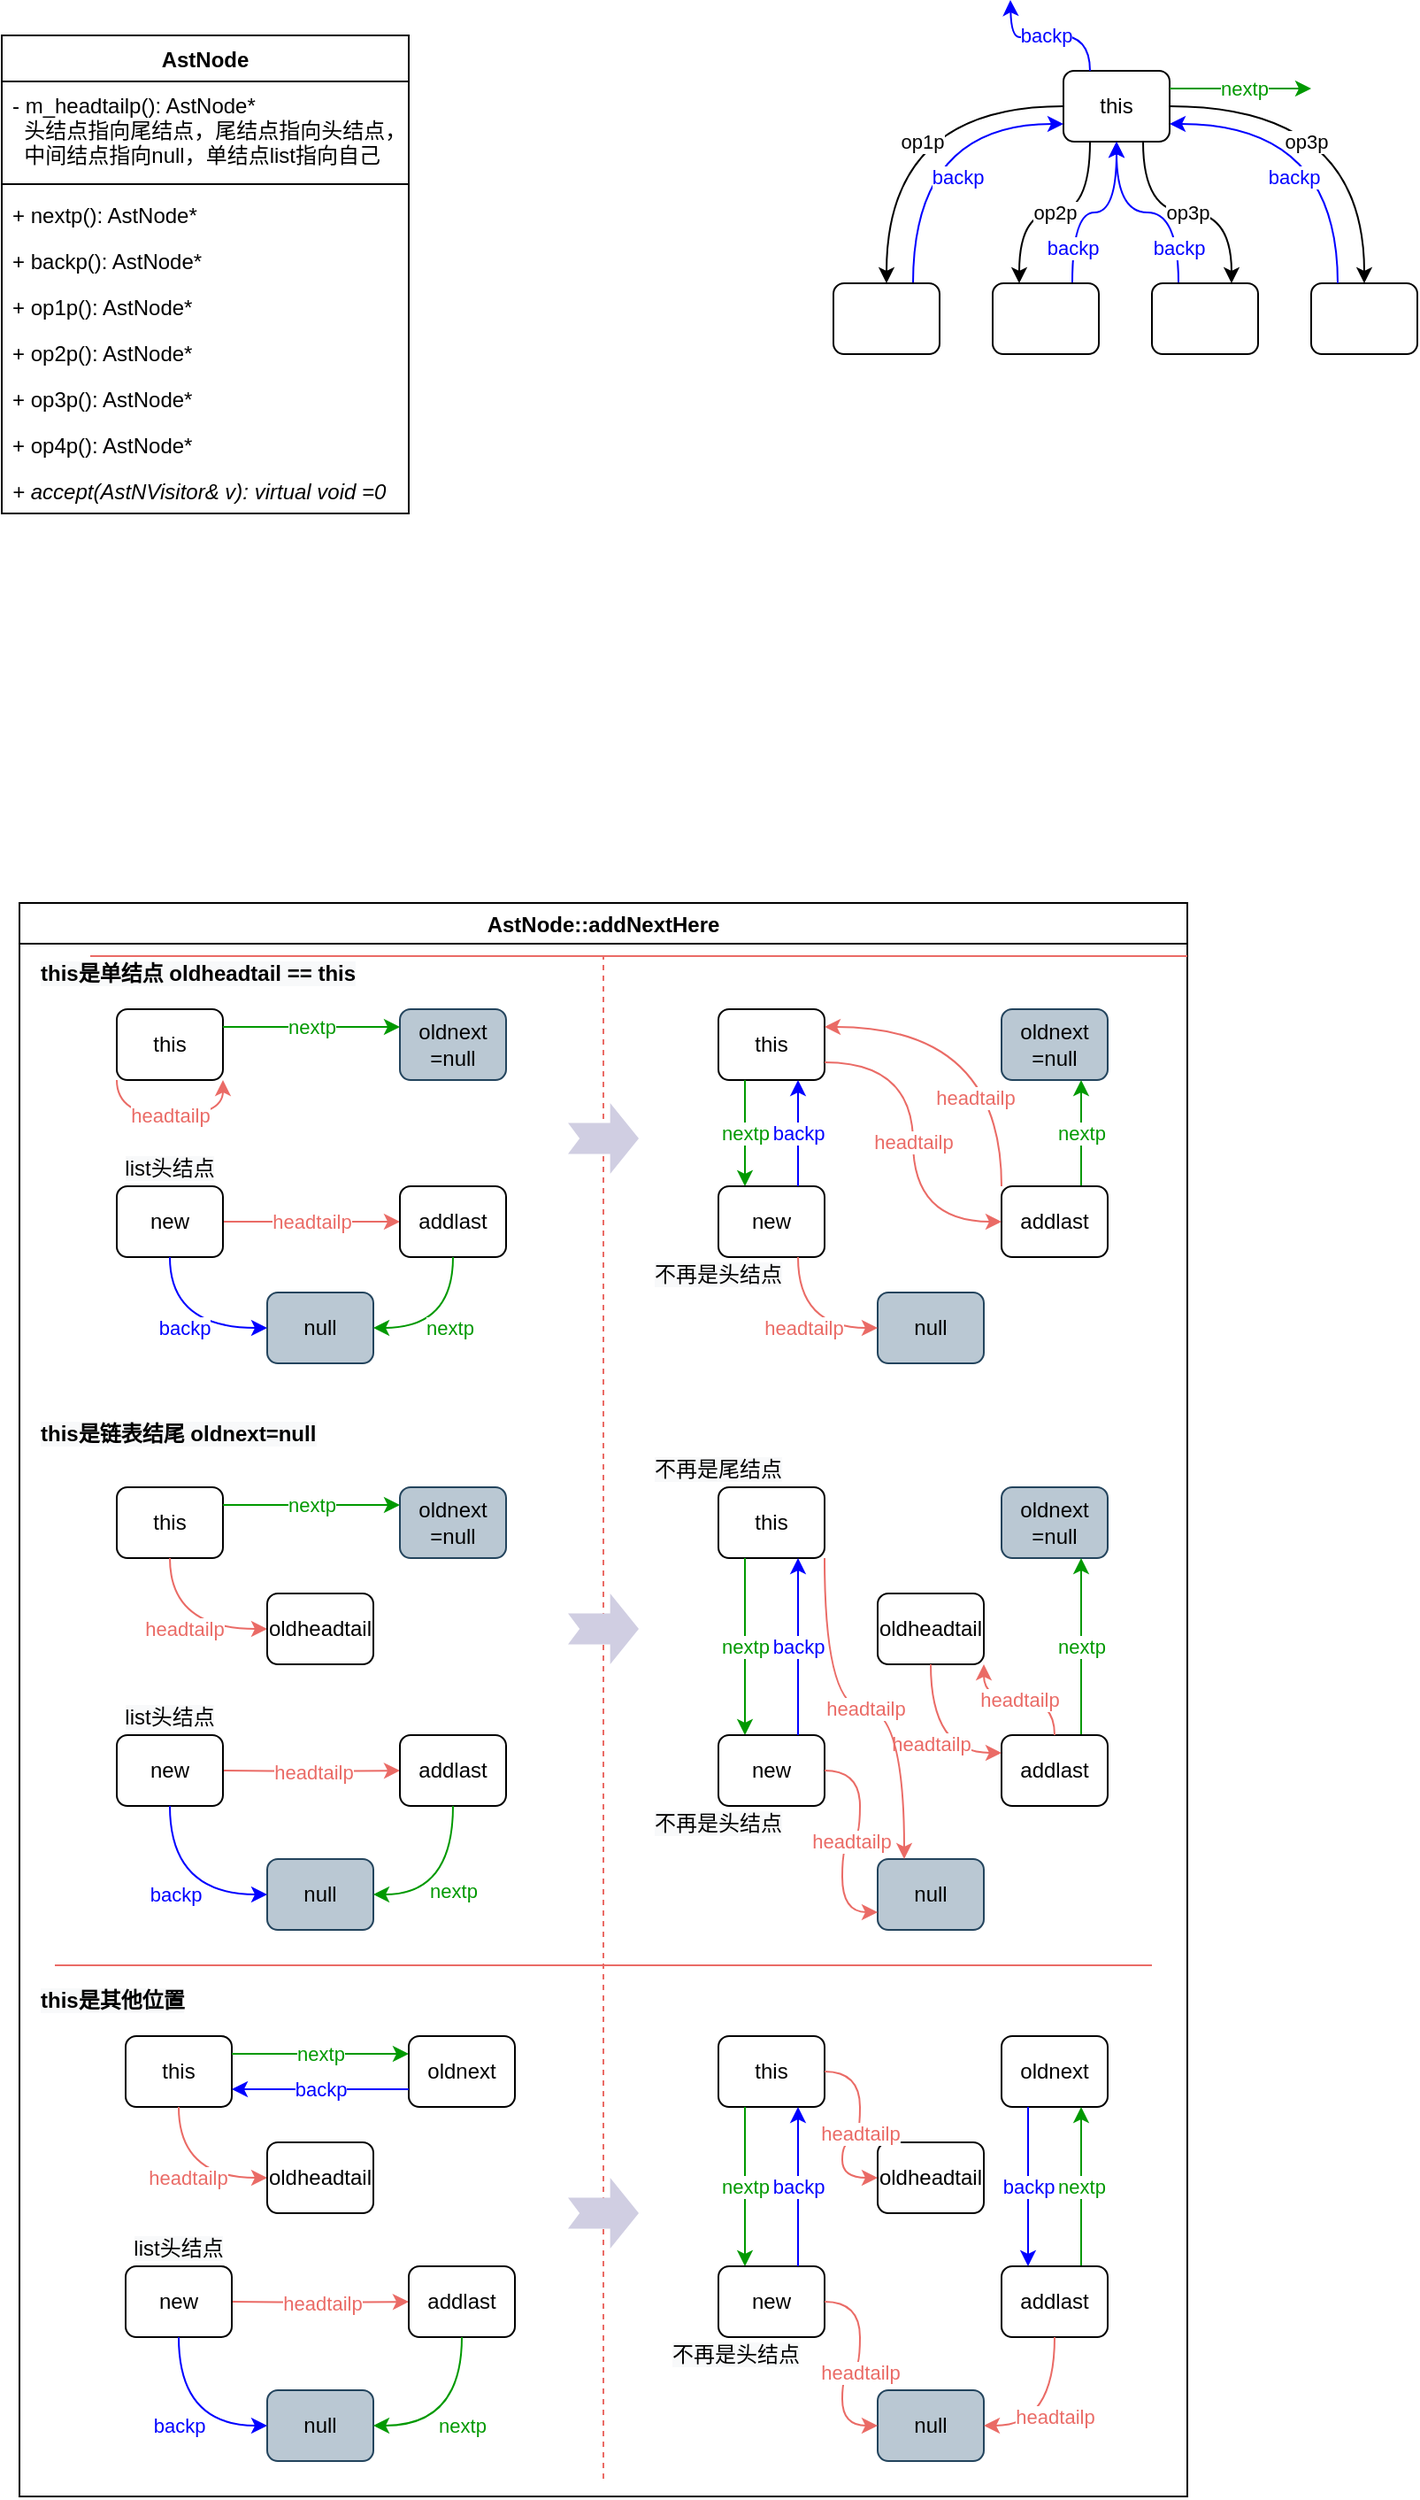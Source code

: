 <mxfile version="14.6.13" type="github">
  <diagram id="tki-AfUK3ZuuxOzUKFOR" name="第 1 页">
    <mxGraphModel dx="813" dy="435" grid="1" gridSize="10" guides="1" tooltips="1" connect="1" arrows="1" fold="1" page="1" pageScale="1" pageWidth="1169" pageHeight="827" math="0" shadow="0">
      <root>
        <mxCell id="0" />
        <mxCell id="1" parent="0" />
        <mxCell id="5kDlmlk_hzpcu5QNNVva-1" value="AstNode" style="swimlane;fontStyle=1;align=center;verticalAlign=top;childLayout=stackLayout;horizontal=1;startSize=26;horizontalStack=0;resizeParent=1;resizeParentMax=0;resizeLast=0;collapsible=1;marginBottom=0;" vertex="1" parent="1">
          <mxGeometry x="40" y="40" width="230" height="270" as="geometry" />
        </mxCell>
        <mxCell id="5kDlmlk_hzpcu5QNNVva-135" value="- m_headtailp(): AstNode*&#xa;  头结点指向尾结点，尾结点指向头结点，&#xa;  中间结点指向null，单结点list指向自己" style="text;strokeColor=none;fillColor=none;align=left;verticalAlign=top;spacingLeft=4;spacingRight=4;overflow=hidden;rotatable=0;points=[[0,0.5],[1,0.5]];portConstraint=eastwest;" vertex="1" parent="5kDlmlk_hzpcu5QNNVva-1">
          <mxGeometry y="26" width="230" height="54" as="geometry" />
        </mxCell>
        <mxCell id="5kDlmlk_hzpcu5QNNVva-2" value="" style="line;strokeWidth=1;fillColor=none;align=left;verticalAlign=middle;spacingTop=-1;spacingLeft=3;spacingRight=3;rotatable=0;labelPosition=right;points=[];portConstraint=eastwest;" vertex="1" parent="5kDlmlk_hzpcu5QNNVva-1">
          <mxGeometry y="80" width="230" height="8" as="geometry" />
        </mxCell>
        <mxCell id="5kDlmlk_hzpcu5QNNVva-3" value="+ nextp(): AstNode*" style="text;strokeColor=none;fillColor=none;align=left;verticalAlign=top;spacingLeft=4;spacingRight=4;overflow=hidden;rotatable=0;points=[[0,0.5],[1,0.5]];portConstraint=eastwest;" vertex="1" parent="5kDlmlk_hzpcu5QNNVva-1">
          <mxGeometry y="88" width="230" height="26" as="geometry" />
        </mxCell>
        <mxCell id="5kDlmlk_hzpcu5QNNVva-4" value="+ backp(): AstNode*" style="text;strokeColor=none;fillColor=none;align=left;verticalAlign=top;spacingLeft=4;spacingRight=4;overflow=hidden;rotatable=0;points=[[0,0.5],[1,0.5]];portConstraint=eastwest;" vertex="1" parent="5kDlmlk_hzpcu5QNNVva-1">
          <mxGeometry y="114" width="230" height="26" as="geometry" />
        </mxCell>
        <mxCell id="5kDlmlk_hzpcu5QNNVva-5" value="+ op1p(): AstNode*" style="text;strokeColor=none;fillColor=none;align=left;verticalAlign=top;spacingLeft=4;spacingRight=4;overflow=hidden;rotatable=0;points=[[0,0.5],[1,0.5]];portConstraint=eastwest;" vertex="1" parent="5kDlmlk_hzpcu5QNNVva-1">
          <mxGeometry y="140" width="230" height="26" as="geometry" />
        </mxCell>
        <mxCell id="5kDlmlk_hzpcu5QNNVva-6" value="+ op2p(): AstNode*" style="text;strokeColor=none;fillColor=none;align=left;verticalAlign=top;spacingLeft=4;spacingRight=4;overflow=hidden;rotatable=0;points=[[0,0.5],[1,0.5]];portConstraint=eastwest;" vertex="1" parent="5kDlmlk_hzpcu5QNNVva-1">
          <mxGeometry y="166" width="230" height="26" as="geometry" />
        </mxCell>
        <mxCell id="5kDlmlk_hzpcu5QNNVva-7" value="+ op3p(): AstNode*" style="text;strokeColor=none;fillColor=none;align=left;verticalAlign=top;spacingLeft=4;spacingRight=4;overflow=hidden;rotatable=0;points=[[0,0.5],[1,0.5]];portConstraint=eastwest;" vertex="1" parent="5kDlmlk_hzpcu5QNNVva-1">
          <mxGeometry y="192" width="230" height="26" as="geometry" />
        </mxCell>
        <mxCell id="5kDlmlk_hzpcu5QNNVva-8" value="+ op4p(): AstNode*" style="text;strokeColor=none;fillColor=none;align=left;verticalAlign=top;spacingLeft=4;spacingRight=4;overflow=hidden;rotatable=0;points=[[0,0.5],[1,0.5]];portConstraint=eastwest;" vertex="1" parent="5kDlmlk_hzpcu5QNNVva-1">
          <mxGeometry y="218" width="230" height="26" as="geometry" />
        </mxCell>
        <mxCell id="5kDlmlk_hzpcu5QNNVva-9" value="+ accept(AstNVisitor&amp; v): virtual void =0" style="text;strokeColor=none;fillColor=none;align=left;verticalAlign=top;spacingLeft=4;spacingRight=4;overflow=hidden;rotatable=0;points=[[0,0.5],[1,0.5]];portConstraint=eastwest;fontStyle=2" vertex="1" parent="5kDlmlk_hzpcu5QNNVva-1">
          <mxGeometry y="244" width="230" height="26" as="geometry" />
        </mxCell>
        <mxCell id="5kDlmlk_hzpcu5QNNVva-15" value="op2p" style="edgeStyle=orthogonalEdgeStyle;rounded=0;orthogonalLoop=1;jettySize=auto;html=1;exitX=0.25;exitY=1;exitDx=0;exitDy=0;entryX=0.25;entryY=0;entryDx=0;entryDy=0;curved=1;entryPerimeter=0;" edge="1" parent="1" source="5kDlmlk_hzpcu5QNNVva-10" target="5kDlmlk_hzpcu5QNNVva-12">
          <mxGeometry relative="1" as="geometry" />
        </mxCell>
        <mxCell id="5kDlmlk_hzpcu5QNNVva-16" value="op3p" style="edgeStyle=orthogonalEdgeStyle;rounded=0;orthogonalLoop=1;jettySize=auto;html=1;exitX=0.75;exitY=1;exitDx=0;exitDy=0;entryX=0.75;entryY=0;entryDx=0;entryDy=0;curved=1;" edge="1" parent="1" source="5kDlmlk_hzpcu5QNNVva-10" target="5kDlmlk_hzpcu5QNNVva-13">
          <mxGeometry relative="1" as="geometry" />
        </mxCell>
        <mxCell id="5kDlmlk_hzpcu5QNNVva-18" value="op3p" style="edgeStyle=orthogonalEdgeStyle;rounded=0;orthogonalLoop=1;jettySize=auto;html=1;exitX=1;exitY=0.5;exitDx=0;exitDy=0;entryX=0.5;entryY=0;entryDx=0;entryDy=0;curved=1;" edge="1" parent="1" source="5kDlmlk_hzpcu5QNNVva-10" target="5kDlmlk_hzpcu5QNNVva-14">
          <mxGeometry x="-0.273" y="-20" relative="1" as="geometry">
            <mxPoint as="offset" />
          </mxGeometry>
        </mxCell>
        <mxCell id="5kDlmlk_hzpcu5QNNVva-19" value="op1p" style="edgeStyle=orthogonalEdgeStyle;rounded=0;orthogonalLoop=1;jettySize=auto;html=1;exitX=0;exitY=0.5;exitDx=0;exitDy=0;entryX=0.5;entryY=0;entryDx=0;entryDy=0;curved=1;" edge="1" parent="1" source="5kDlmlk_hzpcu5QNNVva-10" target="5kDlmlk_hzpcu5QNNVva-11">
          <mxGeometry x="0.2" y="20" relative="1" as="geometry">
            <mxPoint as="offset" />
          </mxGeometry>
        </mxCell>
        <mxCell id="5kDlmlk_hzpcu5QNNVva-10" value="this" style="rounded=1;whiteSpace=wrap;html=1;" vertex="1" parent="1">
          <mxGeometry x="640" y="60" width="60" height="40" as="geometry" />
        </mxCell>
        <mxCell id="5kDlmlk_hzpcu5QNNVva-20" value="backp" style="edgeStyle=orthogonalEdgeStyle;curved=1;rounded=0;orthogonalLoop=1;jettySize=auto;html=1;exitX=0.75;exitY=0;exitDx=0;exitDy=0;entryX=0;entryY=0.75;entryDx=0;entryDy=0;fontColor=#0000FF;strokeColor=#0000FF;" edge="1" parent="1" source="5kDlmlk_hzpcu5QNNVva-11" target="5kDlmlk_hzpcu5QNNVva-10">
          <mxGeometry x="-0.314" y="-25" relative="1" as="geometry">
            <mxPoint as="offset" />
          </mxGeometry>
        </mxCell>
        <mxCell id="5kDlmlk_hzpcu5QNNVva-11" value="" style="rounded=1;whiteSpace=wrap;html=1;" vertex="1" parent="1">
          <mxGeometry x="510" y="180" width="60" height="40" as="geometry" />
        </mxCell>
        <mxCell id="5kDlmlk_hzpcu5QNNVva-21" value="backp" style="edgeStyle=orthogonalEdgeStyle;curved=1;rounded=0;orthogonalLoop=1;jettySize=auto;html=1;exitX=0.75;exitY=0;exitDx=0;exitDy=0;entryX=0.5;entryY=1;entryDx=0;entryDy=0;fontColor=#0000FF;strokeColor=#0000FF;" edge="1" parent="1" source="5kDlmlk_hzpcu5QNNVva-12" target="5kDlmlk_hzpcu5QNNVva-10">
          <mxGeometry x="-0.619" relative="1" as="geometry">
            <mxPoint as="offset" />
          </mxGeometry>
        </mxCell>
        <mxCell id="5kDlmlk_hzpcu5QNNVva-12" value="" style="rounded=1;whiteSpace=wrap;html=1;" vertex="1" parent="1">
          <mxGeometry x="600" y="180" width="60" height="40" as="geometry" />
        </mxCell>
        <mxCell id="5kDlmlk_hzpcu5QNNVva-22" value="backp" style="edgeStyle=orthogonalEdgeStyle;curved=1;rounded=0;orthogonalLoop=1;jettySize=auto;html=1;exitX=0.25;exitY=0;exitDx=0;exitDy=0;entryX=0.5;entryY=1;entryDx=0;entryDy=0;strokeColor=#0000FF;fontColor=#0000FF;" edge="1" parent="1" source="5kDlmlk_hzpcu5QNNVva-13" target="5kDlmlk_hzpcu5QNNVva-10">
          <mxGeometry x="-0.652" relative="1" as="geometry">
            <mxPoint as="offset" />
          </mxGeometry>
        </mxCell>
        <mxCell id="5kDlmlk_hzpcu5QNNVva-13" value="" style="rounded=1;whiteSpace=wrap;html=1;" vertex="1" parent="1">
          <mxGeometry x="690" y="180" width="60" height="40" as="geometry" />
        </mxCell>
        <mxCell id="5kDlmlk_hzpcu5QNNVva-14" value="" style="rounded=1;whiteSpace=wrap;html=1;" vertex="1" parent="1">
          <mxGeometry x="780" y="180" width="60" height="40" as="geometry" />
        </mxCell>
        <mxCell id="5kDlmlk_hzpcu5QNNVva-23" value="backp" style="edgeStyle=orthogonalEdgeStyle;curved=1;rounded=0;orthogonalLoop=1;jettySize=auto;html=1;exitX=0.25;exitY=0;exitDx=0;exitDy=0;entryX=1;entryY=0.75;entryDx=0;entryDy=0;strokeColor=#0000FF;fontColor=#0000FF;" edge="1" parent="1" source="5kDlmlk_hzpcu5QNNVva-14" target="5kDlmlk_hzpcu5QNNVva-10">
          <mxGeometry x="-0.351" y="25" relative="1" as="geometry">
            <mxPoint x="745" y="190" as="sourcePoint" />
            <mxPoint x="710" y="110" as="targetPoint" />
            <mxPoint as="offset" />
          </mxGeometry>
        </mxCell>
        <mxCell id="5kDlmlk_hzpcu5QNNVva-24" value="backp" style="edgeStyle=orthogonalEdgeStyle;curved=1;rounded=0;orthogonalLoop=1;jettySize=auto;html=1;exitX=0.25;exitY=0;exitDx=0;exitDy=0;strokeColor=#0000FF;fontColor=#0000FF;" edge="1" parent="1" source="5kDlmlk_hzpcu5QNNVva-10">
          <mxGeometry x="0.053" relative="1" as="geometry">
            <mxPoint x="805" y="190" as="sourcePoint" />
            <mxPoint x="610" y="20" as="targetPoint" />
            <mxPoint as="offset" />
          </mxGeometry>
        </mxCell>
        <mxCell id="5kDlmlk_hzpcu5QNNVva-25" value="nextp" style="edgeStyle=orthogonalEdgeStyle;curved=1;rounded=0;orthogonalLoop=1;jettySize=auto;html=1;exitX=1;exitY=0.25;exitDx=0;exitDy=0;strokeColor=#009900;fontColor=#009900;" edge="1" parent="1" source="5kDlmlk_hzpcu5QNNVva-10">
          <mxGeometry x="0.053" relative="1" as="geometry">
            <mxPoint x="695" y="70" as="sourcePoint" />
            <mxPoint x="780" y="70" as="targetPoint" />
            <mxPoint as="offset" />
          </mxGeometry>
        </mxCell>
        <mxCell id="5kDlmlk_hzpcu5QNNVva-44" value="AstNode::addNextHere" style="swimlane;align=center;" vertex="1" parent="1">
          <mxGeometry x="50" y="530" width="660" height="900" as="geometry" />
        </mxCell>
        <mxCell id="5kDlmlk_hzpcu5QNNVva-45" value="this" style="rounded=1;whiteSpace=wrap;html=1;" vertex="1" parent="5kDlmlk_hzpcu5QNNVva-44">
          <mxGeometry x="55" y="60" width="60" height="40" as="geometry" />
        </mxCell>
        <mxCell id="5kDlmlk_hzpcu5QNNVva-46" value="oldnext&lt;br&gt;=null" style="rounded=1;whiteSpace=wrap;html=1;fillColor=#bac8d3;strokeColor=#23445d;" vertex="1" parent="5kDlmlk_hzpcu5QNNVva-44">
          <mxGeometry x="215" y="60" width="60" height="40" as="geometry" />
        </mxCell>
        <mxCell id="5kDlmlk_hzpcu5QNNVva-47" value="nextp" style="edgeStyle=orthogonalEdgeStyle;curved=1;rounded=0;orthogonalLoop=1;jettySize=auto;html=1;exitX=1;exitY=0.25;exitDx=0;exitDy=0;strokeColor=#009900;fontColor=#009900;entryX=0;entryY=0.25;entryDx=0;entryDy=0;" edge="1" parent="5kDlmlk_hzpcu5QNNVva-44" source="5kDlmlk_hzpcu5QNNVva-45" target="5kDlmlk_hzpcu5QNNVva-46">
          <mxGeometry relative="1" as="geometry">
            <mxPoint x="125" y="-140" as="sourcePoint" />
            <mxPoint x="205" y="-140" as="targetPoint" />
          </mxGeometry>
        </mxCell>
        <mxCell id="5kDlmlk_hzpcu5QNNVva-48" value="headtailp" style="edgeStyle=orthogonalEdgeStyle;curved=1;rounded=0;orthogonalLoop=1;jettySize=auto;html=1;fontColor=#EA6B66;strokeColor=#EA6B66;exitX=1;exitY=0.5;exitDx=0;exitDy=0;" edge="1" parent="5kDlmlk_hzpcu5QNNVva-44" target="5kDlmlk_hzpcu5QNNVva-51" source="5kDlmlk_hzpcu5QNNVva-49">
          <mxGeometry relative="1" as="geometry">
            <mxPoint x="115" y="160.0" as="sourcePoint" />
          </mxGeometry>
        </mxCell>
        <mxCell id="5kDlmlk_hzpcu5QNNVva-49" value="new&lt;br&gt;" style="rounded=1;whiteSpace=wrap;html=1;" vertex="1" parent="5kDlmlk_hzpcu5QNNVva-44">
          <mxGeometry x="55" y="160" width="60" height="40" as="geometry" />
        </mxCell>
        <mxCell id="5kDlmlk_hzpcu5QNNVva-51" value="addlast" style="rounded=1;whiteSpace=wrap;html=1;" vertex="1" parent="5kDlmlk_hzpcu5QNNVva-44">
          <mxGeometry x="215" y="160" width="60" height="40" as="geometry" />
        </mxCell>
        <mxCell id="5kDlmlk_hzpcu5QNNVva-52" value="null" style="rounded=1;whiteSpace=wrap;html=1;fillColor=#bac8d3;strokeColor=#23445d;" vertex="1" parent="5kDlmlk_hzpcu5QNNVva-44">
          <mxGeometry x="140" y="220" width="60" height="40" as="geometry" />
        </mxCell>
        <mxCell id="5kDlmlk_hzpcu5QNNVva-53" value="this" style="rounded=1;whiteSpace=wrap;html=1;" vertex="1" parent="5kDlmlk_hzpcu5QNNVva-44">
          <mxGeometry x="395" y="60" width="60" height="40" as="geometry" />
        </mxCell>
        <mxCell id="5kDlmlk_hzpcu5QNNVva-54" value="oldnext&lt;br&gt;=null" style="rounded=1;whiteSpace=wrap;html=1;fillColor=#bac8d3;strokeColor=#23445d;" vertex="1" parent="5kDlmlk_hzpcu5QNNVva-44">
          <mxGeometry x="555" y="60" width="60" height="40" as="geometry" />
        </mxCell>
        <mxCell id="5kDlmlk_hzpcu5QNNVva-55" value="nextp" style="edgeStyle=orthogonalEdgeStyle;curved=1;rounded=0;orthogonalLoop=1;jettySize=auto;html=1;exitX=0.25;exitY=1;exitDx=0;exitDy=0;strokeColor=#009900;fontColor=#009900;entryX=0.25;entryY=0;entryDx=0;entryDy=0;" edge="1" parent="5kDlmlk_hzpcu5QNNVva-44" source="5kDlmlk_hzpcu5QNNVva-53" target="5kDlmlk_hzpcu5QNNVva-57">
          <mxGeometry relative="1" as="geometry">
            <mxPoint x="465" y="-140" as="sourcePoint" />
            <mxPoint x="545" y="-140" as="targetPoint" />
          </mxGeometry>
        </mxCell>
        <mxCell id="5kDlmlk_hzpcu5QNNVva-57" value="new" style="rounded=1;whiteSpace=wrap;html=1;" vertex="1" parent="5kDlmlk_hzpcu5QNNVva-44">
          <mxGeometry x="395" y="160" width="60" height="40" as="geometry" />
        </mxCell>
        <mxCell id="5kDlmlk_hzpcu5QNNVva-50" value="nextp" style="edgeStyle=orthogonalEdgeStyle;curved=1;rounded=0;orthogonalLoop=1;jettySize=auto;html=1;exitX=0.5;exitY=1;exitDx=0;exitDy=0;entryX=1;entryY=0.5;entryDx=0;entryDy=0;fontColor=#009900;strokeColor=#009900;" edge="1" parent="5kDlmlk_hzpcu5QNNVva-44" source="5kDlmlk_hzpcu5QNNVva-51" target="5kDlmlk_hzpcu5QNNVva-52">
          <mxGeometry relative="1" as="geometry" />
        </mxCell>
        <mxCell id="5kDlmlk_hzpcu5QNNVva-58" value="nextp" style="edgeStyle=orthogonalEdgeStyle;curved=1;rounded=0;orthogonalLoop=1;jettySize=auto;html=1;exitX=0.75;exitY=0;exitDx=0;exitDy=0;fontColor=#009900;strokeColor=#009900;entryX=0.75;entryY=1;entryDx=0;entryDy=0;" edge="1" parent="5kDlmlk_hzpcu5QNNVva-44" source="5kDlmlk_hzpcu5QNNVva-59" target="5kDlmlk_hzpcu5QNNVva-54">
          <mxGeometry relative="1" as="geometry" />
        </mxCell>
        <mxCell id="5kDlmlk_hzpcu5QNNVva-59" value="addlast" style="rounded=1;whiteSpace=wrap;html=1;" vertex="1" parent="5kDlmlk_hzpcu5QNNVva-44">
          <mxGeometry x="555" y="160" width="60" height="40" as="geometry" />
        </mxCell>
        <mxCell id="5kDlmlk_hzpcu5QNNVva-60" value="null" style="rounded=1;whiteSpace=wrap;html=1;fillColor=#bac8d3;strokeColor=#23445d;" vertex="1" parent="5kDlmlk_hzpcu5QNNVva-44">
          <mxGeometry x="485" y="220" width="60" height="40" as="geometry" />
        </mxCell>
        <mxCell id="5kDlmlk_hzpcu5QNNVva-56" value="headtailp" style="edgeStyle=orthogonalEdgeStyle;curved=1;rounded=0;orthogonalLoop=1;jettySize=auto;html=1;entryX=0;entryY=0.5;entryDx=0;entryDy=0;fontColor=#EA6B66;strokeColor=#EA6B66;exitX=0.75;exitY=1;exitDx=0;exitDy=0;" edge="1" parent="5kDlmlk_hzpcu5QNNVva-44" source="5kDlmlk_hzpcu5QNNVva-57" target="5kDlmlk_hzpcu5QNNVva-60">
          <mxGeometry relative="1" as="geometry" />
        </mxCell>
        <mxCell id="5kDlmlk_hzpcu5QNNVva-61" value="backp" style="edgeStyle=orthogonalEdgeStyle;curved=1;rounded=0;orthogonalLoop=1;jettySize=auto;html=1;exitX=0.5;exitY=1;exitDx=0;exitDy=0;entryX=0;entryY=0.5;entryDx=0;entryDy=0;fontColor=#0000FF;strokeColor=#0000FF;" edge="1" parent="5kDlmlk_hzpcu5QNNVva-44" source="5kDlmlk_hzpcu5QNNVva-49" target="5kDlmlk_hzpcu5QNNVva-52">
          <mxGeometry relative="1" as="geometry">
            <mxPoint x="-75" y="110" as="sourcePoint" />
            <mxPoint x="-50" y="30" as="targetPoint" />
          </mxGeometry>
        </mxCell>
        <mxCell id="5kDlmlk_hzpcu5QNNVva-62" value="&lt;span style=&quot;color: rgb(0, 0, 0); font-family: helvetica; font-size: 12px; font-style: normal; font-weight: 400; letter-spacing: normal; text-indent: 0px; text-transform: none; word-spacing: 0px; background-color: rgb(248, 249, 250); display: inline; float: none;&quot;&gt;list头结点&lt;/span&gt;" style="text;whiteSpace=wrap;html=1;fontColor=#009900;align=center;verticalAlign=middle;" vertex="1" parent="5kDlmlk_hzpcu5QNNVva-44">
          <mxGeometry x="50" y="140" width="70" height="20" as="geometry" />
        </mxCell>
        <mxCell id="5kDlmlk_hzpcu5QNNVva-63" value="backp" style="edgeStyle=orthogonalEdgeStyle;curved=1;rounded=0;orthogonalLoop=1;jettySize=auto;html=1;exitX=0.75;exitY=0;exitDx=0;exitDy=0;entryX=0.75;entryY=1;entryDx=0;entryDy=0;fontColor=#0000FF;strokeColor=#0000FF;" edge="1" parent="5kDlmlk_hzpcu5QNNVva-44" source="5kDlmlk_hzpcu5QNNVva-57" target="5kDlmlk_hzpcu5QNNVva-53">
          <mxGeometry relative="1" as="geometry">
            <mxPoint x="135" y="270" as="sourcePoint" />
            <mxPoint x="265" y="330" as="targetPoint" />
          </mxGeometry>
        </mxCell>
        <mxCell id="5kDlmlk_hzpcu5QNNVva-67" value="" style="endArrow=none;dashed=1;html=1;fontColor=#000000;strokeColor=#EA6B66;" edge="1" parent="5kDlmlk_hzpcu5QNNVva-44">
          <mxGeometry width="50" height="50" relative="1" as="geometry">
            <mxPoint x="330" y="890" as="sourcePoint" />
            <mxPoint x="330" y="30" as="targetPoint" />
          </mxGeometry>
        </mxCell>
        <mxCell id="5kDlmlk_hzpcu5QNNVva-69" value="headtailp" style="edgeStyle=orthogonalEdgeStyle;curved=1;rounded=0;orthogonalLoop=1;jettySize=auto;html=1;fontColor=#EA6B66;strokeColor=#EA6B66;exitX=0;exitY=1;exitDx=0;exitDy=0;entryX=1;entryY=1;entryDx=0;entryDy=0;" edge="1" parent="5kDlmlk_hzpcu5QNNVva-44" source="5kDlmlk_hzpcu5QNNVva-45" target="5kDlmlk_hzpcu5QNNVva-45">
          <mxGeometry relative="1" as="geometry">
            <mxPoint x="125" y="250" as="sourcePoint" />
            <mxPoint x="225" y="250" as="targetPoint" />
          </mxGeometry>
        </mxCell>
        <mxCell id="5kDlmlk_hzpcu5QNNVva-70" value="&lt;span style=&quot;color: rgb(0, 0, 0); font-family: helvetica; font-size: 12px; font-style: normal; letter-spacing: normal; text-indent: 0px; text-transform: none; word-spacing: 0px; background-color: rgb(248, 249, 250); display: inline; float: none;&quot;&gt;this是单结点 oldheadtail == this&lt;/span&gt;" style="text;whiteSpace=wrap;html=1;fontColor=#009900;align=left;verticalAlign=middle;fontStyle=1" vertex="1" parent="5kDlmlk_hzpcu5QNNVva-44">
          <mxGeometry x="10" y="30" width="220" height="20" as="geometry" />
        </mxCell>
        <mxCell id="5kDlmlk_hzpcu5QNNVva-71" value="this" style="rounded=1;whiteSpace=wrap;html=1;" vertex="1" parent="5kDlmlk_hzpcu5QNNVva-44">
          <mxGeometry x="55" y="330" width="60" height="40" as="geometry" />
        </mxCell>
        <mxCell id="5kDlmlk_hzpcu5QNNVva-72" value="oldnext&lt;br&gt;=null" style="rounded=1;whiteSpace=wrap;html=1;fillColor=#bac8d3;strokeColor=#23445d;" vertex="1" parent="5kDlmlk_hzpcu5QNNVva-44">
          <mxGeometry x="215" y="330" width="60" height="40" as="geometry" />
        </mxCell>
        <mxCell id="5kDlmlk_hzpcu5QNNVva-73" value="nextp" style="edgeStyle=orthogonalEdgeStyle;curved=1;rounded=0;orthogonalLoop=1;jettySize=auto;html=1;exitX=1;exitY=0.25;exitDx=0;exitDy=0;strokeColor=#009900;fontColor=#009900;entryX=0;entryY=0.25;entryDx=0;entryDy=0;" edge="1" parent="5kDlmlk_hzpcu5QNNVva-44" source="5kDlmlk_hzpcu5QNNVva-71" target="5kDlmlk_hzpcu5QNNVva-72">
          <mxGeometry relative="1" as="geometry">
            <mxPoint x="65" y="-160" as="sourcePoint" />
            <mxPoint x="145" y="-160" as="targetPoint" />
          </mxGeometry>
        </mxCell>
        <mxCell id="5kDlmlk_hzpcu5QNNVva-74" value="headtailp" style="edgeStyle=orthogonalEdgeStyle;curved=1;rounded=0;orthogonalLoop=1;jettySize=auto;html=1;fontColor=#EA6B66;strokeColor=#EA6B66;" edge="1" parent="5kDlmlk_hzpcu5QNNVva-44" target="5kDlmlk_hzpcu5QNNVva-76">
          <mxGeometry relative="1" as="geometry">
            <mxPoint x="115" y="490.0" as="sourcePoint" />
          </mxGeometry>
        </mxCell>
        <mxCell id="5kDlmlk_hzpcu5QNNVva-75" value="new&lt;br&gt;" style="rounded=1;whiteSpace=wrap;html=1;" vertex="1" parent="5kDlmlk_hzpcu5QNNVva-44">
          <mxGeometry x="55" y="470" width="60" height="40" as="geometry" />
        </mxCell>
        <mxCell id="5kDlmlk_hzpcu5QNNVva-76" value="addlast" style="rounded=1;whiteSpace=wrap;html=1;" vertex="1" parent="5kDlmlk_hzpcu5QNNVva-44">
          <mxGeometry x="215" y="470" width="60" height="40" as="geometry" />
        </mxCell>
        <mxCell id="5kDlmlk_hzpcu5QNNVva-77" value="null" style="rounded=1;whiteSpace=wrap;html=1;fillColor=#bac8d3;strokeColor=#23445d;" vertex="1" parent="5kDlmlk_hzpcu5QNNVva-44">
          <mxGeometry x="140" y="540" width="60" height="40" as="geometry" />
        </mxCell>
        <mxCell id="5kDlmlk_hzpcu5QNNVva-78" value="this" style="rounded=1;whiteSpace=wrap;html=1;" vertex="1" parent="5kDlmlk_hzpcu5QNNVva-44">
          <mxGeometry x="395" y="330" width="60" height="40" as="geometry" />
        </mxCell>
        <mxCell id="5kDlmlk_hzpcu5QNNVva-79" value="oldnext&lt;br&gt;=null" style="rounded=1;whiteSpace=wrap;html=1;fillColor=#bac8d3;strokeColor=#23445d;" vertex="1" parent="5kDlmlk_hzpcu5QNNVva-44">
          <mxGeometry x="555" y="330" width="60" height="40" as="geometry" />
        </mxCell>
        <mxCell id="5kDlmlk_hzpcu5QNNVva-80" value="nextp" style="edgeStyle=orthogonalEdgeStyle;curved=1;rounded=0;orthogonalLoop=1;jettySize=auto;html=1;exitX=0.25;exitY=1;exitDx=0;exitDy=0;strokeColor=#009900;fontColor=#009900;entryX=0.25;entryY=0;entryDx=0;entryDy=0;" edge="1" parent="5kDlmlk_hzpcu5QNNVva-44" source="5kDlmlk_hzpcu5QNNVva-78" target="5kDlmlk_hzpcu5QNNVva-81">
          <mxGeometry relative="1" as="geometry">
            <mxPoint x="405" y="-160" as="sourcePoint" />
            <mxPoint x="485" y="-160" as="targetPoint" />
          </mxGeometry>
        </mxCell>
        <mxCell id="5kDlmlk_hzpcu5QNNVva-81" value="new" style="rounded=1;whiteSpace=wrap;html=1;" vertex="1" parent="5kDlmlk_hzpcu5QNNVva-44">
          <mxGeometry x="395" y="470" width="60" height="40" as="geometry" />
        </mxCell>
        <mxCell id="5kDlmlk_hzpcu5QNNVva-82" value="nextp" style="edgeStyle=orthogonalEdgeStyle;curved=1;rounded=0;orthogonalLoop=1;jettySize=auto;html=1;exitX=0.5;exitY=1;exitDx=0;exitDy=0;entryX=1;entryY=0.5;entryDx=0;entryDy=0;fontColor=#009900;strokeColor=#009900;" edge="1" parent="5kDlmlk_hzpcu5QNNVva-44" source="5kDlmlk_hzpcu5QNNVva-76" target="5kDlmlk_hzpcu5QNNVva-77">
          <mxGeometry relative="1" as="geometry" />
        </mxCell>
        <mxCell id="5kDlmlk_hzpcu5QNNVva-83" value="nextp" style="edgeStyle=orthogonalEdgeStyle;curved=1;rounded=0;orthogonalLoop=1;jettySize=auto;html=1;exitX=0.75;exitY=0;exitDx=0;exitDy=0;fontColor=#009900;strokeColor=#009900;entryX=0.75;entryY=1;entryDx=0;entryDy=0;" edge="1" parent="5kDlmlk_hzpcu5QNNVva-44" source="5kDlmlk_hzpcu5QNNVva-84" target="5kDlmlk_hzpcu5QNNVva-79">
          <mxGeometry relative="1" as="geometry" />
        </mxCell>
        <mxCell id="5kDlmlk_hzpcu5QNNVva-84" value="addlast" style="rounded=1;whiteSpace=wrap;html=1;" vertex="1" parent="5kDlmlk_hzpcu5QNNVva-44">
          <mxGeometry x="555" y="470" width="60" height="40" as="geometry" />
        </mxCell>
        <mxCell id="5kDlmlk_hzpcu5QNNVva-85" value="null" style="rounded=1;whiteSpace=wrap;html=1;fillColor=#bac8d3;strokeColor=#23445d;" vertex="1" parent="5kDlmlk_hzpcu5QNNVva-44">
          <mxGeometry x="485" y="540" width="60" height="40" as="geometry" />
        </mxCell>
        <mxCell id="5kDlmlk_hzpcu5QNNVva-86" value="headtailp" style="edgeStyle=orthogonalEdgeStyle;curved=1;rounded=0;orthogonalLoop=1;jettySize=auto;html=1;entryX=0;entryY=0.75;entryDx=0;entryDy=0;fontColor=#EA6B66;strokeColor=#EA6B66;" edge="1" parent="5kDlmlk_hzpcu5QNNVva-44" source="5kDlmlk_hzpcu5QNNVva-81" target="5kDlmlk_hzpcu5QNNVva-85">
          <mxGeometry relative="1" as="geometry" />
        </mxCell>
        <mxCell id="5kDlmlk_hzpcu5QNNVva-87" value="backp" style="edgeStyle=orthogonalEdgeStyle;curved=1;rounded=0;orthogonalLoop=1;jettySize=auto;html=1;exitX=0.5;exitY=1;exitDx=0;exitDy=0;entryX=0;entryY=0.5;entryDx=0;entryDy=0;fontColor=#0000FF;strokeColor=#0000FF;" edge="1" parent="5kDlmlk_hzpcu5QNNVva-44" source="5kDlmlk_hzpcu5QNNVva-75" target="5kDlmlk_hzpcu5QNNVva-77">
          <mxGeometry relative="1" as="geometry">
            <mxPoint x="-135" y="150" as="sourcePoint" />
            <mxPoint x="-110" y="70" as="targetPoint" />
          </mxGeometry>
        </mxCell>
        <mxCell id="5kDlmlk_hzpcu5QNNVva-88" value="&lt;span style=&quot;color: rgb(0, 0, 0); font-family: helvetica; font-size: 12px; font-style: normal; font-weight: 400; letter-spacing: normal; text-indent: 0px; text-transform: none; word-spacing: 0px; background-color: rgb(248, 249, 250); display: inline; float: none;&quot;&gt;list头结点&lt;/span&gt;" style="text;whiteSpace=wrap;html=1;fontColor=#009900;align=center;verticalAlign=middle;" vertex="1" parent="5kDlmlk_hzpcu5QNNVva-44">
          <mxGeometry x="50" y="450" width="70" height="20" as="geometry" />
        </mxCell>
        <mxCell id="5kDlmlk_hzpcu5QNNVva-89" value="backp" style="edgeStyle=orthogonalEdgeStyle;curved=1;rounded=0;orthogonalLoop=1;jettySize=auto;html=1;exitX=0.75;exitY=0;exitDx=0;exitDy=0;entryX=0.75;entryY=1;entryDx=0;entryDy=0;fontColor=#0000FF;strokeColor=#0000FF;" edge="1" parent="5kDlmlk_hzpcu5QNNVva-44" source="5kDlmlk_hzpcu5QNNVva-81" target="5kDlmlk_hzpcu5QNNVva-78">
          <mxGeometry relative="1" as="geometry">
            <mxPoint x="75" y="250" as="sourcePoint" />
            <mxPoint x="205" y="310" as="targetPoint" />
          </mxGeometry>
        </mxCell>
        <mxCell id="5kDlmlk_hzpcu5QNNVva-92" value="headtailp" style="edgeStyle=orthogonalEdgeStyle;curved=1;rounded=0;orthogonalLoop=1;jettySize=auto;html=1;fontColor=#EA6B66;strokeColor=#EA6B66;exitX=0.5;exitY=1;exitDx=0;exitDy=0;entryX=0;entryY=0.5;entryDx=0;entryDy=0;" edge="1" parent="5kDlmlk_hzpcu5QNNVva-44" source="5kDlmlk_hzpcu5QNNVva-71" target="5kDlmlk_hzpcu5QNNVva-100">
          <mxGeometry relative="1" as="geometry">
            <mxPoint x="65" y="230" as="sourcePoint" />
            <mxPoint x="165" y="230" as="targetPoint" />
          </mxGeometry>
        </mxCell>
        <mxCell id="5kDlmlk_hzpcu5QNNVva-94" value="headtailp" style="edgeStyle=orthogonalEdgeStyle;curved=1;rounded=0;orthogonalLoop=1;jettySize=auto;html=1;entryX=0;entryY=0.5;entryDx=0;entryDy=0;fontColor=#EA6B66;strokeColor=#EA6B66;exitX=1;exitY=0.75;exitDx=0;exitDy=0;" edge="1" parent="5kDlmlk_hzpcu5QNNVva-44" source="5kDlmlk_hzpcu5QNNVva-53" target="5kDlmlk_hzpcu5QNNVva-59">
          <mxGeometry relative="1" as="geometry">
            <mxPoint x="465" y="249.966" as="sourcePoint" />
            <mxPoint x="565" y="330" as="targetPoint" />
          </mxGeometry>
        </mxCell>
        <mxCell id="5kDlmlk_hzpcu5QNNVva-95" value="headtailp" style="edgeStyle=orthogonalEdgeStyle;curved=1;rounded=0;orthogonalLoop=1;jettySize=auto;html=1;entryX=1;entryY=0.25;entryDx=0;entryDy=0;fontColor=#EA6B66;strokeColor=#EA6B66;exitX=0;exitY=0;exitDx=0;exitDy=0;" edge="1" parent="5kDlmlk_hzpcu5QNNVva-44" source="5kDlmlk_hzpcu5QNNVva-59" target="5kDlmlk_hzpcu5QNNVva-53">
          <mxGeometry x="-0.474" y="15" relative="1" as="geometry">
            <mxPoint x="465" y="90.0" as="sourcePoint" />
            <mxPoint x="565" y="250.0" as="targetPoint" />
            <mxPoint as="offset" />
          </mxGeometry>
        </mxCell>
        <mxCell id="5kDlmlk_hzpcu5QNNVva-97" value="&lt;span style=&quot;color: rgb(0 , 0 , 0) ; font-family: &amp;#34;helvetica&amp;#34; ; font-size: 12px ; font-style: normal ; font-weight: 400 ; letter-spacing: normal ; text-indent: 0px ; text-transform: none ; word-spacing: 0px ; background-color: rgb(248 , 249 , 250) ; display: inline ; float: none&quot;&gt;不再是头结点&lt;/span&gt;" style="text;whiteSpace=wrap;html=1;fontColor=#009900;align=center;verticalAlign=middle;" vertex="1" parent="5kDlmlk_hzpcu5QNNVva-44">
          <mxGeometry x="355" y="200" width="80" height="20" as="geometry" />
        </mxCell>
        <mxCell id="5kDlmlk_hzpcu5QNNVva-99" value="&lt;span style=&quot;color: rgb(0 , 0 , 0) ; font-family: &amp;#34;helvetica&amp;#34; ; font-size: 12px ; font-style: normal ; letter-spacing: normal ; text-indent: 0px ; text-transform: none ; word-spacing: 0px ; background-color: rgb(248 , 249 , 250) ; display: inline ; float: none&quot;&gt;this是链表结尾 oldnext=null&lt;/span&gt;" style="text;whiteSpace=wrap;html=1;fontColor=#009900;align=left;verticalAlign=middle;fontStyle=1" vertex="1" parent="5kDlmlk_hzpcu5QNNVva-44">
          <mxGeometry x="10" y="290" width="220" height="20" as="geometry" />
        </mxCell>
        <mxCell id="5kDlmlk_hzpcu5QNNVva-100" value="oldheadtail" style="rounded=1;whiteSpace=wrap;html=1;" vertex="1" parent="5kDlmlk_hzpcu5QNNVva-44">
          <mxGeometry x="140" y="390" width="60" height="40" as="geometry" />
        </mxCell>
        <mxCell id="5kDlmlk_hzpcu5QNNVva-101" value="this" style="rounded=1;whiteSpace=wrap;html=1;" vertex="1" parent="5kDlmlk_hzpcu5QNNVva-44">
          <mxGeometry x="60" y="640" width="60" height="40" as="geometry" />
        </mxCell>
        <mxCell id="5kDlmlk_hzpcu5QNNVva-102" value="oldnext" style="rounded=1;whiteSpace=wrap;html=1;" vertex="1" parent="5kDlmlk_hzpcu5QNNVva-44">
          <mxGeometry x="220" y="640" width="60" height="40" as="geometry" />
        </mxCell>
        <mxCell id="5kDlmlk_hzpcu5QNNVva-103" value="nextp" style="edgeStyle=orthogonalEdgeStyle;curved=1;rounded=0;orthogonalLoop=1;jettySize=auto;html=1;exitX=1;exitY=0.25;exitDx=0;exitDy=0;strokeColor=#009900;fontColor=#009900;entryX=0;entryY=0.25;entryDx=0;entryDy=0;" edge="1" parent="5kDlmlk_hzpcu5QNNVva-44" source="5kDlmlk_hzpcu5QNNVva-101" target="5kDlmlk_hzpcu5QNNVva-102">
          <mxGeometry relative="1" as="geometry">
            <mxPoint y="-130" as="sourcePoint" />
            <mxPoint x="80" y="-130" as="targetPoint" />
          </mxGeometry>
        </mxCell>
        <mxCell id="5kDlmlk_hzpcu5QNNVva-104" value="headtailp" style="edgeStyle=orthogonalEdgeStyle;curved=1;rounded=0;orthogonalLoop=1;jettySize=auto;html=1;fontColor=#EA6B66;strokeColor=#EA6B66;" edge="1" parent="5kDlmlk_hzpcu5QNNVva-44" target="5kDlmlk_hzpcu5QNNVva-106">
          <mxGeometry relative="1" as="geometry">
            <mxPoint x="120" y="790" as="sourcePoint" />
          </mxGeometry>
        </mxCell>
        <mxCell id="5kDlmlk_hzpcu5QNNVva-105" value="new&lt;br&gt;" style="rounded=1;whiteSpace=wrap;html=1;" vertex="1" parent="5kDlmlk_hzpcu5QNNVva-44">
          <mxGeometry x="60" y="770" width="60" height="40" as="geometry" />
        </mxCell>
        <mxCell id="5kDlmlk_hzpcu5QNNVva-106" value="addlast" style="rounded=1;whiteSpace=wrap;html=1;" vertex="1" parent="5kDlmlk_hzpcu5QNNVva-44">
          <mxGeometry x="220" y="770" width="60" height="40" as="geometry" />
        </mxCell>
        <mxCell id="5kDlmlk_hzpcu5QNNVva-107" value="null" style="rounded=1;whiteSpace=wrap;html=1;fillColor=#bac8d3;strokeColor=#23445d;" vertex="1" parent="5kDlmlk_hzpcu5QNNVva-44">
          <mxGeometry x="140" y="840" width="60" height="40" as="geometry" />
        </mxCell>
        <mxCell id="5kDlmlk_hzpcu5QNNVva-108" value="this" style="rounded=1;whiteSpace=wrap;html=1;" vertex="1" parent="5kDlmlk_hzpcu5QNNVva-44">
          <mxGeometry x="395" y="640" width="60" height="40" as="geometry" />
        </mxCell>
        <mxCell id="5kDlmlk_hzpcu5QNNVva-109" value="oldnext" style="rounded=1;whiteSpace=wrap;html=1;" vertex="1" parent="5kDlmlk_hzpcu5QNNVva-44">
          <mxGeometry x="555" y="640" width="60" height="40" as="geometry" />
        </mxCell>
        <mxCell id="5kDlmlk_hzpcu5QNNVva-110" value="nextp" style="edgeStyle=orthogonalEdgeStyle;curved=1;rounded=0;orthogonalLoop=1;jettySize=auto;html=1;exitX=0.25;exitY=1;exitDx=0;exitDy=0;strokeColor=#009900;fontColor=#009900;entryX=0.25;entryY=0;entryDx=0;entryDy=0;" edge="1" parent="5kDlmlk_hzpcu5QNNVva-44" source="5kDlmlk_hzpcu5QNNVva-108" target="5kDlmlk_hzpcu5QNNVva-111">
          <mxGeometry relative="1" as="geometry">
            <mxPoint x="335" y="-130" as="sourcePoint" />
            <mxPoint x="415" y="-130" as="targetPoint" />
          </mxGeometry>
        </mxCell>
        <mxCell id="5kDlmlk_hzpcu5QNNVva-111" value="new" style="rounded=1;whiteSpace=wrap;html=1;" vertex="1" parent="5kDlmlk_hzpcu5QNNVva-44">
          <mxGeometry x="395" y="770" width="60" height="40" as="geometry" />
        </mxCell>
        <mxCell id="5kDlmlk_hzpcu5QNNVva-112" value="nextp" style="edgeStyle=orthogonalEdgeStyle;curved=1;rounded=0;orthogonalLoop=1;jettySize=auto;html=1;exitX=0.5;exitY=1;exitDx=0;exitDy=0;entryX=1;entryY=0.5;entryDx=0;entryDy=0;fontColor=#009900;strokeColor=#009900;" edge="1" parent="5kDlmlk_hzpcu5QNNVva-44" source="5kDlmlk_hzpcu5QNNVva-106" target="5kDlmlk_hzpcu5QNNVva-107">
          <mxGeometry relative="1" as="geometry" />
        </mxCell>
        <mxCell id="5kDlmlk_hzpcu5QNNVva-113" value="nextp" style="edgeStyle=orthogonalEdgeStyle;curved=1;rounded=0;orthogonalLoop=1;jettySize=auto;html=1;exitX=0.75;exitY=0;exitDx=0;exitDy=0;fontColor=#009900;strokeColor=#009900;entryX=0.75;entryY=1;entryDx=0;entryDy=0;" edge="1" parent="5kDlmlk_hzpcu5QNNVva-44" source="5kDlmlk_hzpcu5QNNVva-114" target="5kDlmlk_hzpcu5QNNVva-109">
          <mxGeometry relative="1" as="geometry" />
        </mxCell>
        <mxCell id="5kDlmlk_hzpcu5QNNVva-114" value="addlast" style="rounded=1;whiteSpace=wrap;html=1;" vertex="1" parent="5kDlmlk_hzpcu5QNNVva-44">
          <mxGeometry x="555" y="770" width="60" height="40" as="geometry" />
        </mxCell>
        <mxCell id="5kDlmlk_hzpcu5QNNVva-115" value="null" style="rounded=1;whiteSpace=wrap;html=1;fillColor=#bac8d3;strokeColor=#23445d;" vertex="1" parent="5kDlmlk_hzpcu5QNNVva-44">
          <mxGeometry x="485" y="840" width="60" height="40" as="geometry" />
        </mxCell>
        <mxCell id="5kDlmlk_hzpcu5QNNVva-116" value="headtailp" style="edgeStyle=orthogonalEdgeStyle;curved=1;rounded=0;orthogonalLoop=1;jettySize=auto;html=1;entryX=0;entryY=0.5;entryDx=0;entryDy=0;fontColor=#EA6B66;strokeColor=#EA6B66;" edge="1" parent="5kDlmlk_hzpcu5QNNVva-44" source="5kDlmlk_hzpcu5QNNVva-111" target="5kDlmlk_hzpcu5QNNVva-115">
          <mxGeometry relative="1" as="geometry" />
        </mxCell>
        <mxCell id="5kDlmlk_hzpcu5QNNVva-117" value="backp" style="edgeStyle=orthogonalEdgeStyle;curved=1;rounded=0;orthogonalLoop=1;jettySize=auto;html=1;exitX=0.5;exitY=1;exitDx=0;exitDy=0;entryX=0;entryY=0.5;entryDx=0;entryDy=0;fontColor=#0000FF;strokeColor=#0000FF;" edge="1" parent="5kDlmlk_hzpcu5QNNVva-44" source="5kDlmlk_hzpcu5QNNVva-105" target="5kDlmlk_hzpcu5QNNVva-107">
          <mxGeometry relative="1" as="geometry">
            <mxPoint x="-200" y="170" as="sourcePoint" />
            <mxPoint x="-175" y="90" as="targetPoint" />
          </mxGeometry>
        </mxCell>
        <mxCell id="5kDlmlk_hzpcu5QNNVva-118" value="&lt;span style=&quot;color: rgb(0, 0, 0); font-family: helvetica; font-size: 12px; font-style: normal; font-weight: 400; letter-spacing: normal; text-indent: 0px; text-transform: none; word-spacing: 0px; background-color: rgb(248, 249, 250); display: inline; float: none;&quot;&gt;list头结点&lt;/span&gt;" style="text;whiteSpace=wrap;html=1;fontColor=#009900;align=center;verticalAlign=middle;" vertex="1" parent="5kDlmlk_hzpcu5QNNVva-44">
          <mxGeometry x="55" y="750" width="70" height="20" as="geometry" />
        </mxCell>
        <mxCell id="5kDlmlk_hzpcu5QNNVva-119" value="backp" style="edgeStyle=orthogonalEdgeStyle;curved=1;rounded=0;orthogonalLoop=1;jettySize=auto;html=1;exitX=0.75;exitY=0;exitDx=0;exitDy=0;entryX=0.75;entryY=1;entryDx=0;entryDy=0;fontColor=#0000FF;strokeColor=#0000FF;" edge="1" parent="5kDlmlk_hzpcu5QNNVva-44" source="5kDlmlk_hzpcu5QNNVva-111" target="5kDlmlk_hzpcu5QNNVva-108">
          <mxGeometry relative="1" as="geometry">
            <mxPoint x="5" y="280" as="sourcePoint" />
            <mxPoint x="135" y="340" as="targetPoint" />
          </mxGeometry>
        </mxCell>
        <mxCell id="5kDlmlk_hzpcu5QNNVva-120" value="backp" style="edgeStyle=orthogonalEdgeStyle;curved=1;rounded=0;orthogonalLoop=1;jettySize=auto;html=1;exitX=0.25;exitY=1;exitDx=0;exitDy=0;entryX=0.25;entryY=0;entryDx=0;entryDy=0;fontColor=#0000FF;strokeColor=#0000FF;" edge="1" parent="5kDlmlk_hzpcu5QNNVva-44" source="5kDlmlk_hzpcu5QNNVva-109" target="5kDlmlk_hzpcu5QNNVva-114">
          <mxGeometry relative="1" as="geometry">
            <mxPoint x="335" y="240" as="sourcePoint" />
            <mxPoint x="335" y="120.0" as="targetPoint" />
          </mxGeometry>
        </mxCell>
        <mxCell id="5kDlmlk_hzpcu5QNNVva-121" value="backp" style="edgeStyle=orthogonalEdgeStyle;curved=1;rounded=0;orthogonalLoop=1;jettySize=auto;html=1;exitX=0;exitY=0.75;exitDx=0;exitDy=0;fontColor=#0000FF;strokeColor=#0000FF;entryX=1;entryY=0.75;entryDx=0;entryDy=0;" edge="1" parent="5kDlmlk_hzpcu5QNNVva-44" source="5kDlmlk_hzpcu5QNNVva-102" target="5kDlmlk_hzpcu5QNNVva-101">
          <mxGeometry relative="1" as="geometry">
            <mxPoint x="-30" y="280" as="sourcePoint" />
            <mxPoint x="65" y="150" as="targetPoint" />
          </mxGeometry>
        </mxCell>
        <mxCell id="5kDlmlk_hzpcu5QNNVva-122" value="headtailp" style="edgeStyle=orthogonalEdgeStyle;curved=1;rounded=0;orthogonalLoop=1;jettySize=auto;html=1;fontColor=#EA6B66;strokeColor=#EA6B66;exitX=0.5;exitY=1;exitDx=0;exitDy=0;entryX=0;entryY=0.5;entryDx=0;entryDy=0;" edge="1" parent="5kDlmlk_hzpcu5QNNVva-44" source="5kDlmlk_hzpcu5QNNVva-101" target="5kDlmlk_hzpcu5QNNVva-123">
          <mxGeometry relative="1" as="geometry">
            <mxPoint y="260" as="sourcePoint" />
            <mxPoint x="100" y="260" as="targetPoint" />
          </mxGeometry>
        </mxCell>
        <mxCell id="5kDlmlk_hzpcu5QNNVva-123" value="oldheadtail" style="rounded=1;whiteSpace=wrap;html=1;" vertex="1" parent="5kDlmlk_hzpcu5QNNVva-44">
          <mxGeometry x="140" y="700" width="60" height="40" as="geometry" />
        </mxCell>
        <mxCell id="5kDlmlk_hzpcu5QNNVva-127" value="oldheadtail" style="rounded=1;whiteSpace=wrap;html=1;" vertex="1" parent="5kDlmlk_hzpcu5QNNVva-44">
          <mxGeometry x="485" y="390" width="60" height="40" as="geometry" />
        </mxCell>
        <mxCell id="5kDlmlk_hzpcu5QNNVva-128" value="headtailp" style="edgeStyle=orthogonalEdgeStyle;curved=1;rounded=0;orthogonalLoop=1;jettySize=auto;html=1;fontColor=#EA6B66;strokeColor=#EA6B66;exitX=0.5;exitY=1;exitDx=0;exitDy=0;entryX=0;entryY=0.25;entryDx=0;entryDy=0;" edge="1" parent="5kDlmlk_hzpcu5QNNVva-44" source="5kDlmlk_hzpcu5QNNVva-127" target="5kDlmlk_hzpcu5QNNVva-84">
          <mxGeometry relative="1" as="geometry">
            <mxPoint x="95" y="380" as="sourcePoint" />
            <mxPoint x="150" y="430" as="targetPoint" />
          </mxGeometry>
        </mxCell>
        <mxCell id="5kDlmlk_hzpcu5QNNVva-129" value="headtailp" style="edgeStyle=orthogonalEdgeStyle;curved=1;rounded=0;orthogonalLoop=1;jettySize=auto;html=1;fontColor=#EA6B66;strokeColor=#EA6B66;entryX=1;entryY=1;entryDx=0;entryDy=0;exitX=0.5;exitY=0;exitDx=0;exitDy=0;" edge="1" parent="5kDlmlk_hzpcu5QNNVva-44" source="5kDlmlk_hzpcu5QNNVva-84" target="5kDlmlk_hzpcu5QNNVva-127">
          <mxGeometry relative="1" as="geometry">
            <mxPoint x="630" y="520" as="sourcePoint" />
            <mxPoint x="595" y="500" as="targetPoint" />
          </mxGeometry>
        </mxCell>
        <mxCell id="5kDlmlk_hzpcu5QNNVva-130" value="headtailp" style="edgeStyle=orthogonalEdgeStyle;curved=1;rounded=0;orthogonalLoop=1;jettySize=auto;html=1;fontColor=#EA6B66;strokeColor=#EA6B66;exitX=1;exitY=1;exitDx=0;exitDy=0;entryX=0.25;entryY=0;entryDx=0;entryDy=0;" edge="1" parent="5kDlmlk_hzpcu5QNNVva-44" source="5kDlmlk_hzpcu5QNNVva-78" target="5kDlmlk_hzpcu5QNNVva-85">
          <mxGeometry relative="1" as="geometry">
            <mxPoint x="95" y="380" as="sourcePoint" />
            <mxPoint x="150" y="430" as="targetPoint" />
          </mxGeometry>
        </mxCell>
        <mxCell id="5kDlmlk_hzpcu5QNNVva-132" value="&lt;span style=&quot;color: rgb(0 , 0 , 0) ; font-family: &amp;#34;helvetica&amp;#34; ; font-size: 12px ; font-style: normal ; font-weight: 400 ; letter-spacing: normal ; text-indent: 0px ; text-transform: none ; word-spacing: 0px ; background-color: rgb(248 , 249 , 250) ; display: inline ; float: none&quot;&gt;不再是头结点&lt;/span&gt;" style="text;whiteSpace=wrap;html=1;fontColor=#009900;align=center;verticalAlign=middle;" vertex="1" parent="5kDlmlk_hzpcu5QNNVva-44">
          <mxGeometry x="355" y="510" width="80" height="20" as="geometry" />
        </mxCell>
        <mxCell id="5kDlmlk_hzpcu5QNNVva-133" value="&lt;span style=&quot;color: rgb(0 , 0 , 0) ; font-family: &amp;#34;helvetica&amp;#34; ; font-size: 12px ; font-style: normal ; font-weight: 400 ; letter-spacing: normal ; text-indent: 0px ; text-transform: none ; word-spacing: 0px ; background-color: rgb(248 , 249 , 250) ; display: inline ; float: none&quot;&gt;不再是尾结点&lt;/span&gt;" style="text;whiteSpace=wrap;html=1;fontColor=#009900;align=center;verticalAlign=middle;" vertex="1" parent="5kDlmlk_hzpcu5QNNVva-44">
          <mxGeometry x="355" y="310" width="80" height="20" as="geometry" />
        </mxCell>
        <mxCell id="5kDlmlk_hzpcu5QNNVva-124" value="" style="endArrow=none;html=1;fontColor=#000000;strokeColor=#EA6B66;" edge="1" parent="5kDlmlk_hzpcu5QNNVva-44">
          <mxGeometry width="50" height="50" relative="1" as="geometry">
            <mxPoint x="640" y="600" as="sourcePoint" />
            <mxPoint x="20" y="600" as="targetPoint" />
          </mxGeometry>
        </mxCell>
        <mxCell id="5kDlmlk_hzpcu5QNNVva-134" value="&lt;span style=&quot;color: rgb(0 , 0 , 0) ; font-family: &amp;#34;helvetica&amp;#34; ; font-size: 12px ; font-style: normal ; letter-spacing: normal ; text-indent: 0px ; text-transform: none ; word-spacing: 0px ; background-color: rgb(248 , 249 , 250) ; display: inline ; float: none&quot;&gt;this是其他位置&lt;/span&gt;" style="text;whiteSpace=wrap;html=1;fontColor=#009900;align=left;verticalAlign=middle;fontStyle=1" vertex="1" parent="5kDlmlk_hzpcu5QNNVva-44">
          <mxGeometry x="10" y="610" width="220" height="20" as="geometry" />
        </mxCell>
        <mxCell id="5kDlmlk_hzpcu5QNNVva-136" value="&lt;span style=&quot;color: rgb(0 , 0 , 0) ; font-family: &amp;#34;helvetica&amp;#34; ; font-size: 12px ; font-style: normal ; font-weight: 400 ; letter-spacing: normal ; text-indent: 0px ; text-transform: none ; word-spacing: 0px ; background-color: rgb(248 , 249 , 250) ; display: inline ; float: none&quot;&gt;不再是头结点&lt;/span&gt;" style="text;whiteSpace=wrap;html=1;fontColor=#009900;align=center;verticalAlign=middle;" vertex="1" parent="5kDlmlk_hzpcu5QNNVva-44">
          <mxGeometry x="365" y="810" width="80" height="20" as="geometry" />
        </mxCell>
        <mxCell id="5kDlmlk_hzpcu5QNNVva-137" value="headtailp" style="edgeStyle=orthogonalEdgeStyle;curved=1;rounded=0;orthogonalLoop=1;jettySize=auto;html=1;entryX=1;entryY=0.5;entryDx=0;entryDy=0;fontColor=#EA6B66;strokeColor=#EA6B66;exitX=0.5;exitY=1;exitDx=0;exitDy=0;" edge="1" parent="5kDlmlk_hzpcu5QNNVva-44" source="5kDlmlk_hzpcu5QNNVva-114" target="5kDlmlk_hzpcu5QNNVva-115">
          <mxGeometry relative="1" as="geometry">
            <mxPoint x="465" y="800.034" as="sourcePoint" />
            <mxPoint x="495" y="870" as="targetPoint" />
          </mxGeometry>
        </mxCell>
        <mxCell id="5kDlmlk_hzpcu5QNNVva-138" value="oldheadtail" style="rounded=1;whiteSpace=wrap;html=1;" vertex="1" parent="5kDlmlk_hzpcu5QNNVva-44">
          <mxGeometry x="485" y="700" width="60" height="40" as="geometry" />
        </mxCell>
        <mxCell id="5kDlmlk_hzpcu5QNNVva-139" value="" style="html=1;shadow=0;dashed=0;align=center;verticalAlign=middle;shape=mxgraph.arrows2.arrow;dy=0.56;dx=16.17;notch=6.59;fillColor=#d0cee2;strokeColor=none;" vertex="1" parent="5kDlmlk_hzpcu5QNNVva-44">
          <mxGeometry x="310" y="720" width="40" height="40" as="geometry" />
        </mxCell>
        <mxCell id="5kDlmlk_hzpcu5QNNVva-140" value="" style="html=1;shadow=0;dashed=0;align=center;verticalAlign=middle;shape=mxgraph.arrows2.arrow;dy=0.56;dx=16.17;notch=6.59;fillColor=#d0cee2;strokeColor=none;" vertex="1" parent="5kDlmlk_hzpcu5QNNVva-44">
          <mxGeometry x="310" y="390" width="40" height="40" as="geometry" />
        </mxCell>
        <mxCell id="5kDlmlk_hzpcu5QNNVva-141" value="" style="html=1;shadow=0;dashed=0;align=center;verticalAlign=middle;shape=mxgraph.arrows2.arrow;dy=0.56;dx=16.17;notch=6.59;fillColor=#d0cee2;strokeColor=none;" vertex="1" parent="5kDlmlk_hzpcu5QNNVva-44">
          <mxGeometry x="310" y="113" width="40" height="40" as="geometry" />
        </mxCell>
        <mxCell id="5kDlmlk_hzpcu5QNNVva-142" value="headtailp" style="edgeStyle=orthogonalEdgeStyle;curved=1;rounded=0;orthogonalLoop=1;jettySize=auto;html=1;fontColor=#EA6B66;strokeColor=#EA6B66;entryX=0;entryY=0.5;entryDx=0;entryDy=0;" edge="1" parent="5kDlmlk_hzpcu5QNNVva-44" source="5kDlmlk_hzpcu5QNNVva-108" target="5kDlmlk_hzpcu5QNNVva-138">
          <mxGeometry relative="1" as="geometry">
            <mxPoint x="100" y="690" as="sourcePoint" />
            <mxPoint x="150" y="730" as="targetPoint" />
          </mxGeometry>
        </mxCell>
        <mxCell id="5kDlmlk_hzpcu5QNNVva-98" value="" style="endArrow=none;html=1;fontColor=#000000;strokeColor=#EA6B66;" edge="1" parent="1">
          <mxGeometry width="50" height="50" relative="1" as="geometry">
            <mxPoint x="710" y="560" as="sourcePoint" />
            <mxPoint x="90" y="560" as="targetPoint" />
          </mxGeometry>
        </mxCell>
      </root>
    </mxGraphModel>
  </diagram>
</mxfile>
